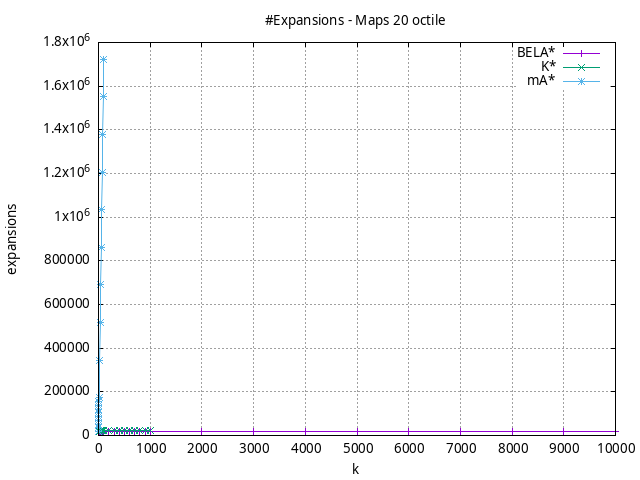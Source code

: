 #!/usr/bin/gnuplot
# -*- coding: utf-8 -*-
#
# results/maps/octile/20/random512-20.heuristic.octile.expansions.gnuplot
#
# Started on 12/06/2023 14:54:22
# Author: Carlos Linares López
set grid
set xlabel "k"
set ylabel "expansions"

set title "#Expansions - Maps 20 octile"

set terminal png enhanced font "Ariel,10"
set output 'random512-20.heuristic.octile.expansions.png'

plot "-" title "BELA*"      with linesp, "-" title "K*"      with linesp, "-" title "mA*"      with linesp

	1 17294.59
	2 17294.59
	3 17294.59
	4 17294.59
	5 17294.59
	6 17294.59
	7 17294.59
	8 17294.59
	9 17294.59
	10 17294.59
	20 17294.59
	30 17294.59
	40 17294.59
	50 17294.59
	60 17294.59
	70 17294.59
	80 17294.59
	90 17294.59
	100 17294.59
	200 17294.59
	300 17294.59
	400 17294.59
	500 17294.59
	600 17294.59
	700 17294.59
	800 17294.59
	900 17294.59
	1000 17294.59
	2000 17294.59
	3000 17294.59
	4000 17294.59
	5000 17294.59
	6000 17294.59
	7000 17294.59
	8000 17294.59
	9000 17294.59
	10000 17294.59
end
	1 17348.07
	2 18637.15
	3 18975.44
	4 19290.81
	5 19556.95
	6 19834.37
	7 19956.54
	8 20031.9
	9 20113.92
	10 20176.09
	20 20479.76
	30 20714.34
	40 20792.17
	50 20868.4
	60 20953.19
	70 21059.9
	80 21134.51
	90 21178.04
	100 21210.73
	200 21396.82
	300 21396.82
	400 21396.82
	500 21396.82
	600 21406.41
	700 21418.56
	800 21418.56
	900 21418.56
	1000 21418.56
end
	1 17294.59
	2 34563.55
	3 51809.54
	4 69036.99
	5 86273.1
	6 103533.83
	7 120776.4
	8 138026.63
	9 155263.17
	10 172467.35
	20 345050.18
	30 517228.47
	40 689624.38
	50 862191.12
	60 1034433.56
	70 1206752.93
	80 1378758.02
	90 1551309.9
	100 1724099.18
end
